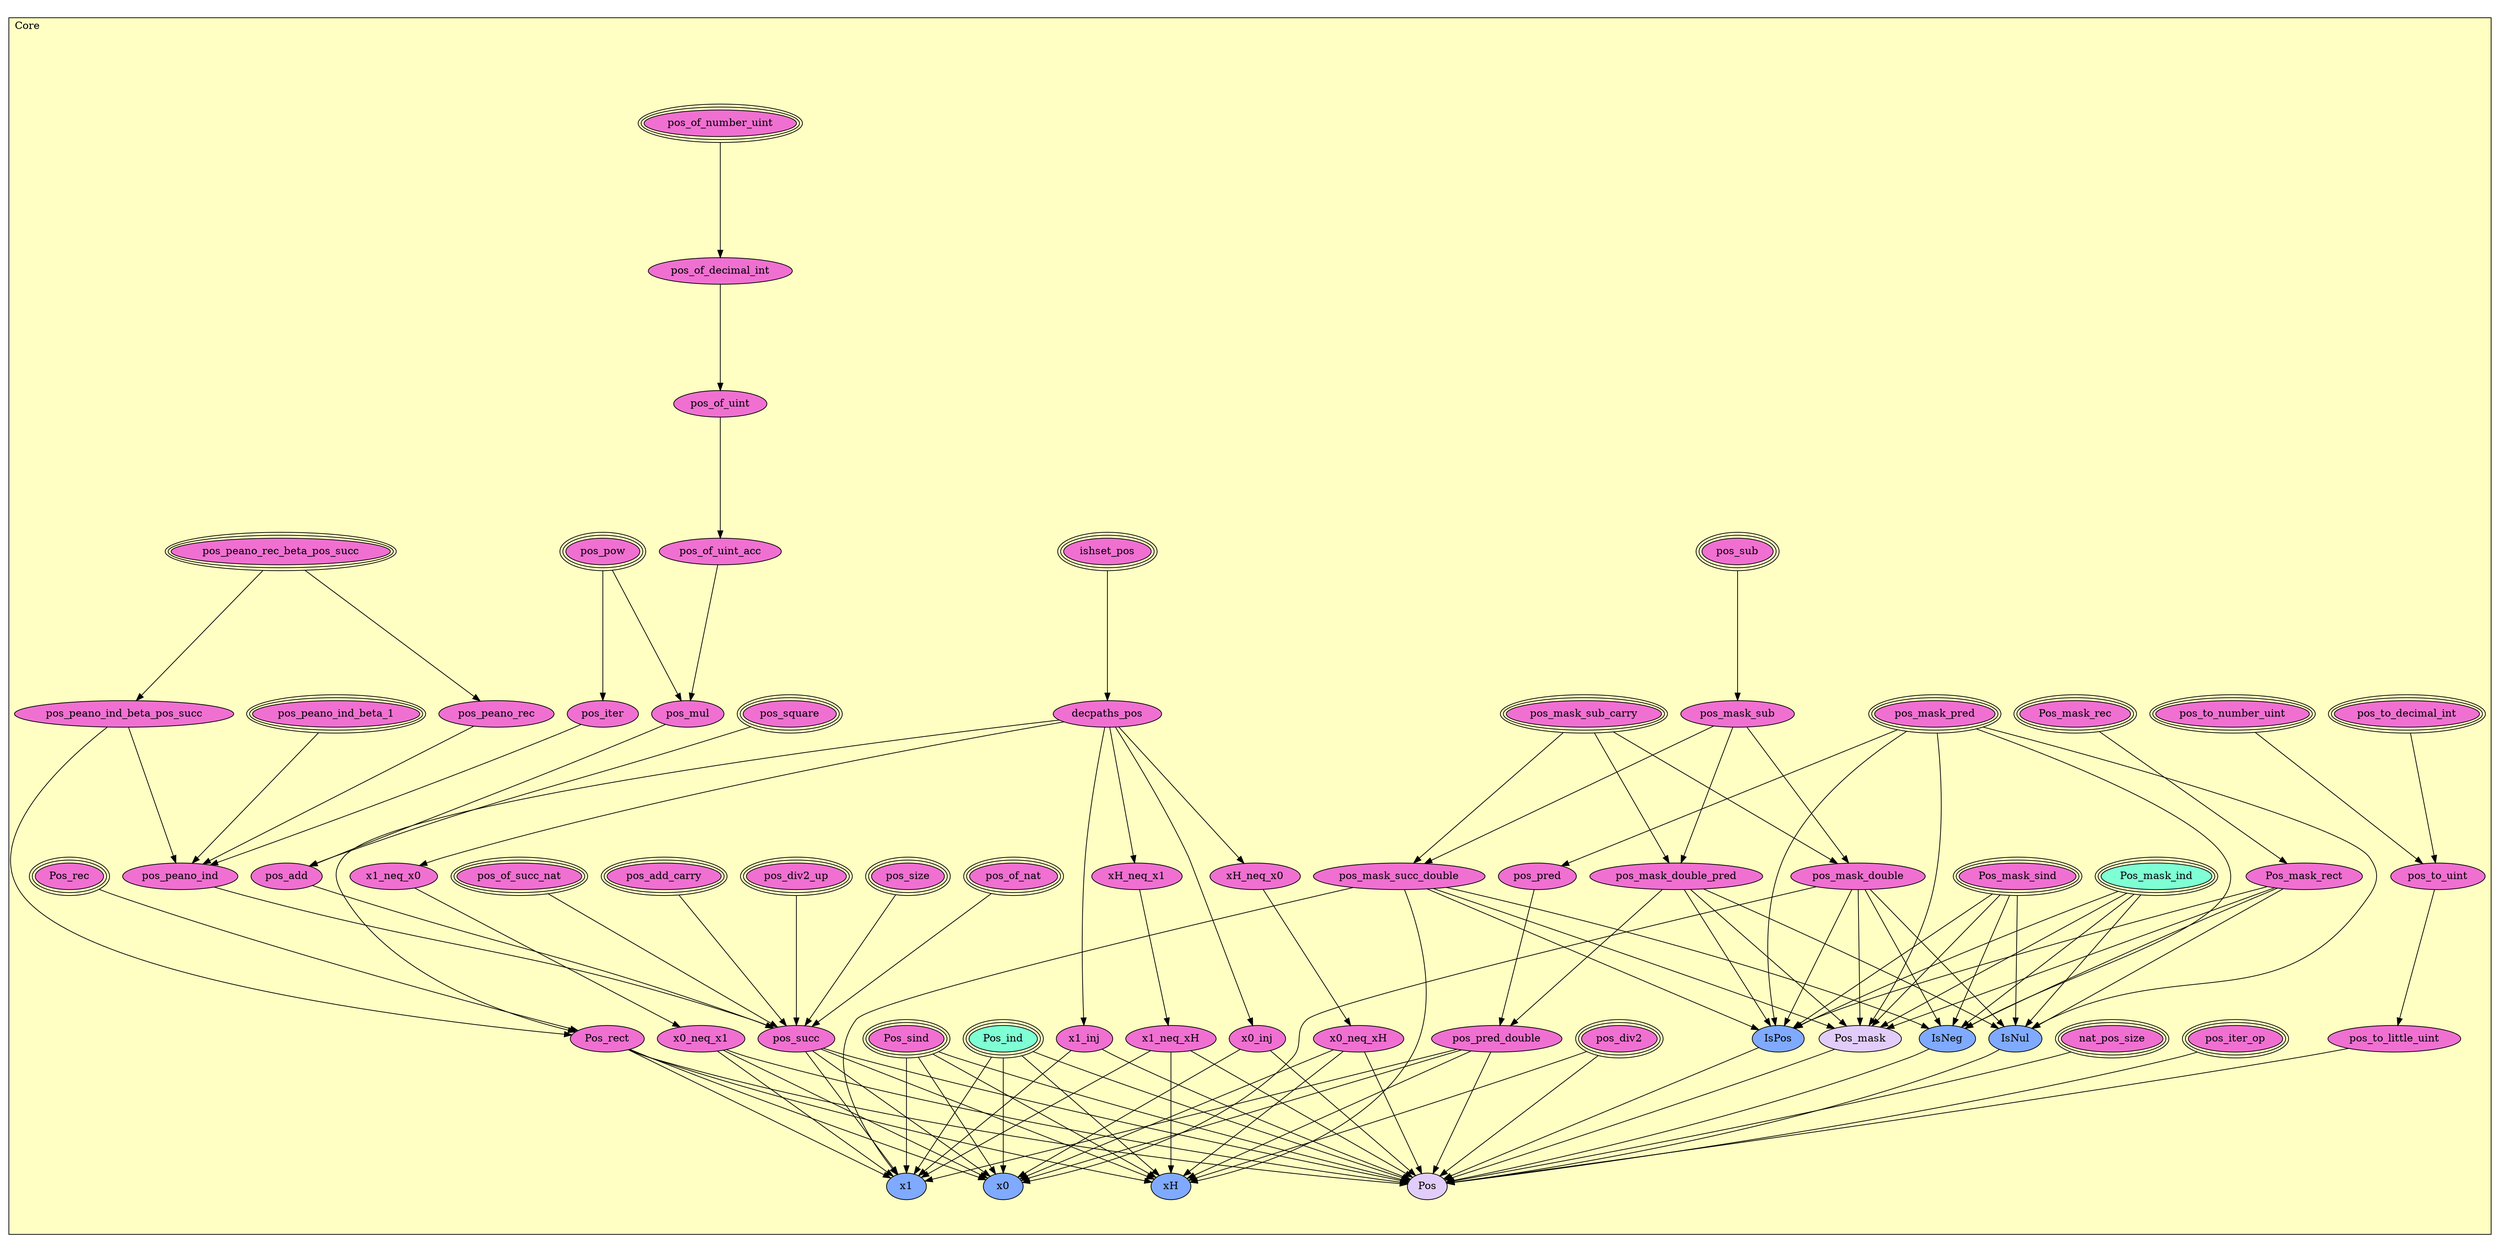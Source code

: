 digraph HoTT_Spaces_Pos_Core {
  graph [ratio=0.5]
  node [style=filled]
Core_pos_to_number_uint [label="pos_to_number_uint", URL=<Core.html#pos_to_number_uint>, peripheries=3, fillcolor="#F070D1"] ;
Core_pos_to_decimal_int [label="pos_to_decimal_int", URL=<Core.html#pos_to_decimal_int>, peripheries=3, fillcolor="#F070D1"] ;
Core_pos_to_uint [label="pos_to_uint", URL=<Core.html#pos_to_uint>, fillcolor="#F070D1"] ;
Core_pos_to_little_uint [label="pos_to_little_uint", URL=<Core.html#pos_to_little_uint>, fillcolor="#F070D1"] ;
Core_pos_of_number_uint [label="pos_of_number_uint", URL=<Core.html#pos_of_number_uint>, peripheries=3, fillcolor="#F070D1"] ;
Core_pos_of_decimal_int [label="pos_of_decimal_int", URL=<Core.html#pos_of_decimal_int>, fillcolor="#F070D1"] ;
Core_pos_of_uint [label="pos_of_uint", URL=<Core.html#pos_of_uint>, fillcolor="#F070D1"] ;
Core_pos_of_uint_acc [label="pos_of_uint_acc", URL=<Core.html#pos_of_uint_acc>, fillcolor="#F070D1"] ;
Core_pos_of_succ_nat [label="pos_of_succ_nat", URL=<Core.html#pos_of_succ_nat>, peripheries=3, fillcolor="#F070D1"] ;
Core_pos_of_nat [label="pos_of_nat", URL=<Core.html#pos_of_nat>, peripheries=3, fillcolor="#F070D1"] ;
Core_pos_iter_op [label="pos_iter_op", URL=<Core.html#pos_iter_op>, peripheries=3, fillcolor="#F070D1"] ;
Core_pos_size [label="pos_size", URL=<Core.html#pos_size>, peripheries=3, fillcolor="#F070D1"] ;
Core_nat_pos_size [label="nat_pos_size", URL=<Core.html#nat_pos_size>, peripheries=3, fillcolor="#F070D1"] ;
Core_pos_div2_up [label="pos_div2_up", URL=<Core.html#pos_div2_up>, peripheries=3, fillcolor="#F070D1"] ;
Core_pos_div2 [label="pos_div2", URL=<Core.html#pos_div2>, peripheries=3, fillcolor="#F070D1"] ;
Core_pos_square [label="pos_square", URL=<Core.html#pos_square>, peripheries=3, fillcolor="#F070D1"] ;
Core_pos_pow [label="pos_pow", URL=<Core.html#pos_pow>, peripheries=3, fillcolor="#F070D1"] ;
Core_pos_iter [label="pos_iter", URL=<Core.html#pos_iter>, fillcolor="#F070D1"] ;
Core_pos_mul [label="pos_mul", URL=<Core.html#pos_mul>, fillcolor="#F070D1"] ;
Core_pos_sub [label="pos_sub", URL=<Core.html#pos_sub>, peripheries=3, fillcolor="#F070D1"] ;
Core_pos_mask_sub_carry [label="pos_mask_sub_carry", URL=<Core.html#pos_mask_sub_carry>, peripheries=3, fillcolor="#F070D1"] ;
Core_pos_mask_sub [label="pos_mask_sub", URL=<Core.html#pos_mask_sub>, fillcolor="#F070D1"] ;
Core_pos_mask_pred [label="pos_mask_pred", URL=<Core.html#pos_mask_pred>, peripheries=3, fillcolor="#F070D1"] ;
Core_pos_mask_double_pred [label="pos_mask_double_pred", URL=<Core.html#pos_mask_double_pred>, fillcolor="#F070D1"] ;
Core_pos_mask_double [label="pos_mask_double", URL=<Core.html#pos_mask_double>, fillcolor="#F070D1"] ;
Core_pos_mask_succ_double [label="pos_mask_succ_double", URL=<Core.html#pos_mask_succ_double>, fillcolor="#F070D1"] ;
Core_Pos_mask_sind [label="Pos_mask_sind", URL=<Core.html#Pos_mask_sind>, peripheries=3, fillcolor="#F070D1"] ;
Core_Pos_mask_rec [label="Pos_mask_rec", URL=<Core.html#Pos_mask_rec>, peripheries=3, fillcolor="#F070D1"] ;
Core_Pos_mask_ind [label="Pos_mask_ind", URL=<Core.html#Pos_mask_ind>, peripheries=3, fillcolor="#7FFFD4"] ;
Core_Pos_mask_rect [label="Pos_mask_rect", URL=<Core.html#Pos_mask_rect>, fillcolor="#F070D1"] ;
Core_IsNeg [label="IsNeg", URL=<Core.html#IsNeg>, fillcolor="#7FAAFF"] ;
Core_IsPos [label="IsPos", URL=<Core.html#IsPos>, fillcolor="#7FAAFF"] ;
Core_IsNul [label="IsNul", URL=<Core.html#IsNul>, fillcolor="#7FAAFF"] ;
Core_Pos_mask [label="Pos_mask", URL=<Core.html#Pos_mask>, fillcolor="#E2CDFA"] ;
Core_pos_pred [label="pos_pred", URL=<Core.html#pos_pred>, fillcolor="#F070D1"] ;
Core_pos_pred_double [label="pos_pred_double", URL=<Core.html#pos_pred_double>, fillcolor="#F070D1"] ;
Core_pos_add_carry [label="pos_add_carry", URL=<Core.html#pos_add_carry>, peripheries=3, fillcolor="#F070D1"] ;
Core_pos_add [label="pos_add", URL=<Core.html#pos_add>, fillcolor="#F070D1"] ;
Core_ishset_pos [label="ishset_pos", URL=<Core.html#ishset_pos>, peripheries=3, fillcolor="#F070D1"] ;
Core_decpaths_pos [label="decpaths_pos", URL=<Core.html#decpaths_pos>, fillcolor="#F070D1"] ;
Core_x1_neq_x0 [label="x1_neq_x0", URL=<Core.html#x1_neq_x0>, fillcolor="#F070D1"] ;
Core_xH_neq_x1 [label="xH_neq_x1", URL=<Core.html#xH_neq_x1>, fillcolor="#F070D1"] ;
Core_xH_neq_x0 [label="xH_neq_x0", URL=<Core.html#xH_neq_x0>, fillcolor="#F070D1"] ;
Core_x0_neq_x1 [label="x0_neq_x1", URL=<Core.html#x0_neq_x1>, fillcolor="#F070D1"] ;
Core_x1_neq_xH [label="x1_neq_xH", URL=<Core.html#x1_neq_xH>, fillcolor="#F070D1"] ;
Core_x0_neq_xH [label="x0_neq_xH", URL=<Core.html#x0_neq_xH>, fillcolor="#F070D1"] ;
Core_x1_inj [label="x1_inj", URL=<Core.html#x1_inj>, fillcolor="#F070D1"] ;
Core_x0_inj [label="x0_inj", URL=<Core.html#x0_inj>, fillcolor="#F070D1"] ;
Core_pos_peano_rec_beta_pos_succ [label="pos_peano_rec_beta_pos_succ", URL=<Core.html#pos_peano_rec_beta_pos_succ>, peripheries=3, fillcolor="#F070D1"] ;
Core_pos_peano_rec [label="pos_peano_rec", URL=<Core.html#pos_peano_rec>, fillcolor="#F070D1"] ;
Core_pos_peano_ind_beta_pos_succ [label="pos_peano_ind_beta_pos_succ", URL=<Core.html#pos_peano_ind_beta_pos_succ>, fillcolor="#F070D1"] ;
Core_pos_peano_ind_beta_1 [label="pos_peano_ind_beta_1", URL=<Core.html#pos_peano_ind_beta_1>, peripheries=3, fillcolor="#F070D1"] ;
Core_pos_peano_ind [label="pos_peano_ind", URL=<Core.html#pos_peano_ind>, fillcolor="#F070D1"] ;
Core_pos_succ [label="pos_succ", URL=<Core.html#pos_succ>, fillcolor="#F070D1"] ;
Core_Pos_sind [label="Pos_sind", URL=<Core.html#Pos_sind>, peripheries=3, fillcolor="#F070D1"] ;
Core_Pos_rec [label="Pos_rec", URL=<Core.html#Pos_rec>, peripheries=3, fillcolor="#F070D1"] ;
Core_Pos_ind [label="Pos_ind", URL=<Core.html#Pos_ind>, peripheries=3, fillcolor="#7FFFD4"] ;
Core_Pos_rect [label="Pos_rect", URL=<Core.html#Pos_rect>, fillcolor="#F070D1"] ;
Core_x1 [label="x1", URL=<Core.html#x1>, fillcolor="#7FAAFF"] ;
Core_x0 [label="x0", URL=<Core.html#x0>, fillcolor="#7FAAFF"] ;
Core_xH [label="xH", URL=<Core.html#xH>, fillcolor="#7FAAFF"] ;
Core_Pos [label="Pos", URL=<Core.html#Pos>, fillcolor="#E2CDFA"] ;
  Core_pos_to_number_uint -> Core_pos_to_uint [] ;
  Core_pos_to_decimal_int -> Core_pos_to_uint [] ;
  Core_pos_to_uint -> Core_pos_to_little_uint [] ;
  Core_pos_to_little_uint -> Core_Pos [] ;
  Core_pos_of_number_uint -> Core_pos_of_decimal_int [] ;
  Core_pos_of_decimal_int -> Core_pos_of_uint [] ;
  Core_pos_of_uint -> Core_pos_of_uint_acc [] ;
  Core_pos_of_uint_acc -> Core_pos_mul [] ;
  Core_pos_of_succ_nat -> Core_pos_succ [] ;
  Core_pos_of_nat -> Core_pos_succ [] ;
  Core_pos_iter_op -> Core_Pos [] ;
  Core_pos_size -> Core_pos_succ [] ;
  Core_nat_pos_size -> Core_Pos [] ;
  Core_pos_div2_up -> Core_pos_succ [] ;
  Core_pos_div2 -> Core_xH [] ;
  Core_pos_div2 -> Core_Pos [] ;
  Core_pos_square -> Core_pos_add [] ;
  Core_pos_pow -> Core_pos_iter [] ;
  Core_pos_pow -> Core_pos_mul [] ;
  Core_pos_iter -> Core_pos_peano_ind [] ;
  Core_pos_mul -> Core_pos_add [] ;
  Core_pos_sub -> Core_pos_mask_sub [] ;
  Core_pos_mask_sub_carry -> Core_pos_mask_double_pred [] ;
  Core_pos_mask_sub_carry -> Core_pos_mask_double [] ;
  Core_pos_mask_sub_carry -> Core_pos_mask_succ_double [] ;
  Core_pos_mask_sub -> Core_pos_mask_double_pred [] ;
  Core_pos_mask_sub -> Core_pos_mask_double [] ;
  Core_pos_mask_sub -> Core_pos_mask_succ_double [] ;
  Core_pos_mask_pred -> Core_IsNeg [] ;
  Core_pos_mask_pred -> Core_IsPos [] ;
  Core_pos_mask_pred -> Core_IsNul [] ;
  Core_pos_mask_pred -> Core_Pos_mask [] ;
  Core_pos_mask_pred -> Core_pos_pred [] ;
  Core_pos_mask_double_pred -> Core_IsPos [] ;
  Core_pos_mask_double_pred -> Core_IsNul [] ;
  Core_pos_mask_double_pred -> Core_Pos_mask [] ;
  Core_pos_mask_double_pred -> Core_pos_pred_double [] ;
  Core_pos_mask_double -> Core_IsNeg [] ;
  Core_pos_mask_double -> Core_IsPos [] ;
  Core_pos_mask_double -> Core_IsNul [] ;
  Core_pos_mask_double -> Core_Pos_mask [] ;
  Core_pos_mask_double -> Core_x0 [] ;
  Core_pos_mask_succ_double -> Core_IsNeg [] ;
  Core_pos_mask_succ_double -> Core_IsPos [] ;
  Core_pos_mask_succ_double -> Core_Pos_mask [] ;
  Core_pos_mask_succ_double -> Core_x1 [] ;
  Core_pos_mask_succ_double -> Core_xH [] ;
  Core_Pos_mask_sind -> Core_IsNeg [] ;
  Core_Pos_mask_sind -> Core_IsPos [] ;
  Core_Pos_mask_sind -> Core_IsNul [] ;
  Core_Pos_mask_sind -> Core_Pos_mask [] ;
  Core_Pos_mask_rec -> Core_Pos_mask_rect [] ;
  Core_Pos_mask_ind -> Core_IsNeg [] ;
  Core_Pos_mask_ind -> Core_IsPos [] ;
  Core_Pos_mask_ind -> Core_IsNul [] ;
  Core_Pos_mask_ind -> Core_Pos_mask [] ;
  Core_Pos_mask_rect -> Core_IsNeg [] ;
  Core_Pos_mask_rect -> Core_IsPos [] ;
  Core_Pos_mask_rect -> Core_IsNul [] ;
  Core_Pos_mask_rect -> Core_Pos_mask [] ;
  Core_IsNeg -> Core_Pos [] ;
  Core_IsPos -> Core_Pos [] ;
  Core_IsNul -> Core_Pos [] ;
  Core_Pos_mask -> Core_Pos [] ;
  Core_pos_pred -> Core_pos_pred_double [] ;
  Core_pos_pred_double -> Core_x1 [] ;
  Core_pos_pred_double -> Core_x0 [] ;
  Core_pos_pred_double -> Core_xH [] ;
  Core_pos_pred_double -> Core_Pos [] ;
  Core_pos_add_carry -> Core_pos_succ [] ;
  Core_pos_add -> Core_pos_succ [] ;
  Core_ishset_pos -> Core_decpaths_pos [] ;
  Core_decpaths_pos -> Core_x1_neq_x0 [] ;
  Core_decpaths_pos -> Core_xH_neq_x1 [] ;
  Core_decpaths_pos -> Core_xH_neq_x0 [] ;
  Core_decpaths_pos -> Core_x1_inj [] ;
  Core_decpaths_pos -> Core_x0_inj [] ;
  Core_decpaths_pos -> Core_Pos_rect [] ;
  Core_x1_neq_x0 -> Core_x0_neq_x1 [] ;
  Core_xH_neq_x1 -> Core_x1_neq_xH [] ;
  Core_xH_neq_x0 -> Core_x0_neq_xH [] ;
  Core_x0_neq_x1 -> Core_x1 [] ;
  Core_x0_neq_x1 -> Core_x0 [] ;
  Core_x0_neq_x1 -> Core_Pos [] ;
  Core_x1_neq_xH -> Core_x1 [] ;
  Core_x1_neq_xH -> Core_xH [] ;
  Core_x1_neq_xH -> Core_Pos [] ;
  Core_x0_neq_xH -> Core_x0 [] ;
  Core_x0_neq_xH -> Core_xH [] ;
  Core_x0_neq_xH -> Core_Pos [] ;
  Core_x1_inj -> Core_x1 [] ;
  Core_x1_inj -> Core_Pos [] ;
  Core_x0_inj -> Core_x0 [] ;
  Core_x0_inj -> Core_Pos [] ;
  Core_pos_peano_rec_beta_pos_succ -> Core_pos_peano_rec [] ;
  Core_pos_peano_rec_beta_pos_succ -> Core_pos_peano_ind_beta_pos_succ [] ;
  Core_pos_peano_rec -> Core_pos_peano_ind [] ;
  Core_pos_peano_ind_beta_pos_succ -> Core_pos_peano_ind [] ;
  Core_pos_peano_ind_beta_pos_succ -> Core_Pos_rect [] ;
  Core_pos_peano_ind_beta_1 -> Core_pos_peano_ind [] ;
  Core_pos_peano_ind -> Core_pos_succ [] ;
  Core_pos_succ -> Core_x1 [] ;
  Core_pos_succ -> Core_x0 [] ;
  Core_pos_succ -> Core_xH [] ;
  Core_pos_succ -> Core_Pos [] ;
  Core_Pos_sind -> Core_x1 [] ;
  Core_Pos_sind -> Core_x0 [] ;
  Core_Pos_sind -> Core_xH [] ;
  Core_Pos_sind -> Core_Pos [] ;
  Core_Pos_rec -> Core_Pos_rect [] ;
  Core_Pos_ind -> Core_x1 [] ;
  Core_Pos_ind -> Core_x0 [] ;
  Core_Pos_ind -> Core_xH [] ;
  Core_Pos_ind -> Core_Pos [] ;
  Core_Pos_rect -> Core_x1 [] ;
  Core_Pos_rect -> Core_x0 [] ;
  Core_Pos_rect -> Core_xH [] ;
  Core_Pos_rect -> Core_Pos [] ;
subgraph cluster_Core { label="Core"; fillcolor="#FFFFC3"; labeljust=l; style=filled 
Core_Pos; Core_xH; Core_x0; Core_x1; Core_Pos_rect; Core_Pos_ind; Core_Pos_rec; Core_Pos_sind; Core_pos_succ; Core_pos_peano_ind; Core_pos_peano_ind_beta_1; Core_pos_peano_ind_beta_pos_succ; Core_pos_peano_rec; Core_pos_peano_rec_beta_pos_succ; Core_x0_inj; Core_x1_inj; Core_x0_neq_xH; Core_x1_neq_xH; Core_x0_neq_x1; Core_xH_neq_x0; Core_xH_neq_x1; Core_x1_neq_x0; Core_decpaths_pos; Core_ishset_pos; Core_pos_add; Core_pos_add_carry; Core_pos_pred_double; Core_pos_pred; Core_Pos_mask; Core_IsNul; Core_IsPos; Core_IsNeg; Core_Pos_mask_rect; Core_Pos_mask_ind; Core_Pos_mask_rec; Core_Pos_mask_sind; Core_pos_mask_succ_double; Core_pos_mask_double; Core_pos_mask_double_pred; Core_pos_mask_pred; Core_pos_mask_sub; Core_pos_mask_sub_carry; Core_pos_sub; Core_pos_mul; Core_pos_iter; Core_pos_pow; Core_pos_square; Core_pos_div2; Core_pos_div2_up; Core_nat_pos_size; Core_pos_size; Core_pos_iter_op; Core_pos_of_nat; Core_pos_of_succ_nat; Core_pos_of_uint_acc; Core_pos_of_uint; Core_pos_of_decimal_int; Core_pos_of_number_uint; Core_pos_to_little_uint; Core_pos_to_uint; Core_pos_to_decimal_int; Core_pos_to_number_uint; };
} /* END */
